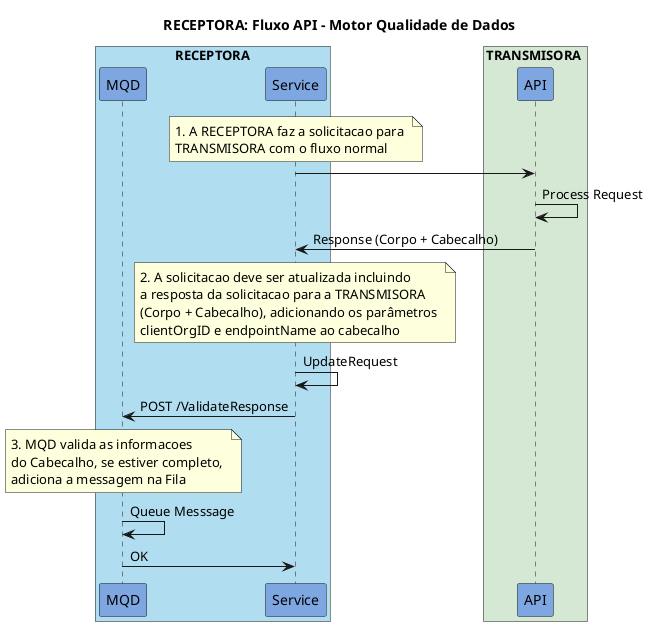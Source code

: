 @startuml
title RECEPTORA: Fluxo API - Motor Qualidade de Dados

box "RECEPTORA" #B1DDF0
  participant MQD #7EA6E0
  participant Service #7EA6E0
end box

box TRANSMISORA #D5E8D4
  participant API #7EA6E0
end box

note over Service 
   1. A RECEPTORA faz a solicitacao para 
   TRANSMISORA com o fluxo normal
end note

Service -> API
API -> API: Process Request
API -> Service: Response (Corpo + Cabecalho)
  note over Service 
     2. A solicitacao deve ser atualizada incluindo 
     a resposta da solicitacao para a TRANSMISORA
     (Corpo + Cabecalho), adicionando os parâmetros 
     clientOrgID e endpointName ao cabecalho 
  end note
Service -> Service: UpdateRequest



Service -> MQD: POST /ValidateResponse
note over MQD
  3. MQD valida as informacoes 
  do Cabecalho, se estiver completo, 
  adiciona a messagem na Fila
end note
MQD -> MQD: Queue Messsage
MQD -> Service: OK
@enduml